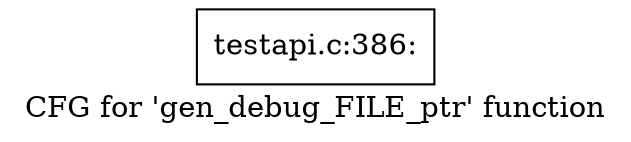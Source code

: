 digraph "CFG for 'gen_debug_FILE_ptr' function" {
	label="CFG for 'gen_debug_FILE_ptr' function";

	Node0x44210d0 [shape=record,label="{testapi.c:386:}"];
}

